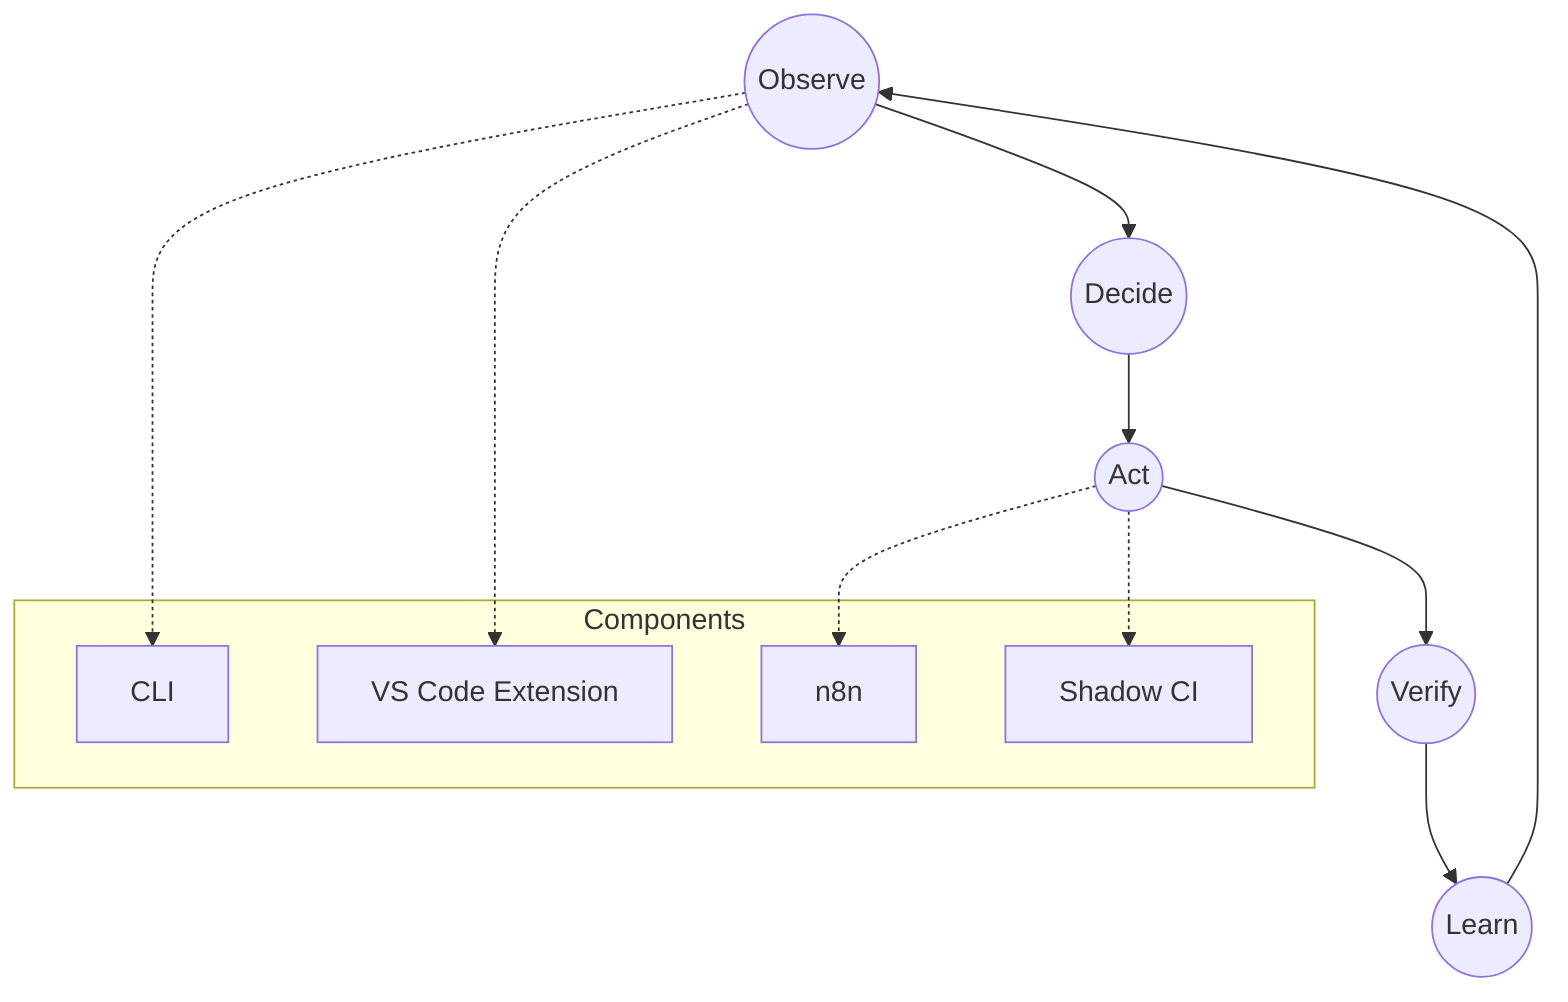 flowchart TD
  Observe((Observe)) --> Decide((Decide))
  Decide --> Act((Act))
  Act --> Verify((Verify))
  Verify --> Learn((Learn))
  Learn --> Observe
  subgraph Components
    CLI
    VSCodeExt[VS Code Extension]
    n8n
    ShadowCI[Shadow CI]
  end
  Observe -.-> CLI
  Observe -.-> VSCodeExt
  Act -.-> n8n
  Act -.-> ShadowCI